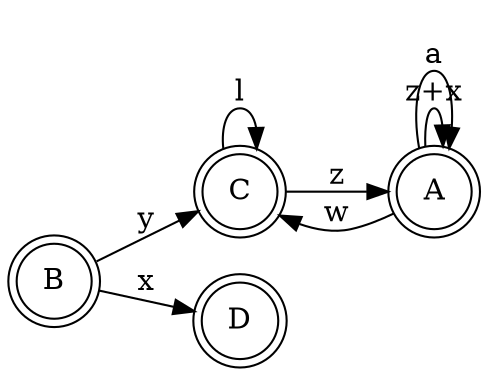 digraph {
  rankdir=LR;
  node [shape = doublecircle,
  		peripheries = 2]; B C;
  node [shape = circle];
  START[label=A];
  START -> START[label="z+x"];
  START -> START[label=a];
  START -> C[label=w];
  B -> C[label=y];
  C -> START[label=z];
  C -> C[label=l];
  B -> D[label=x];
}